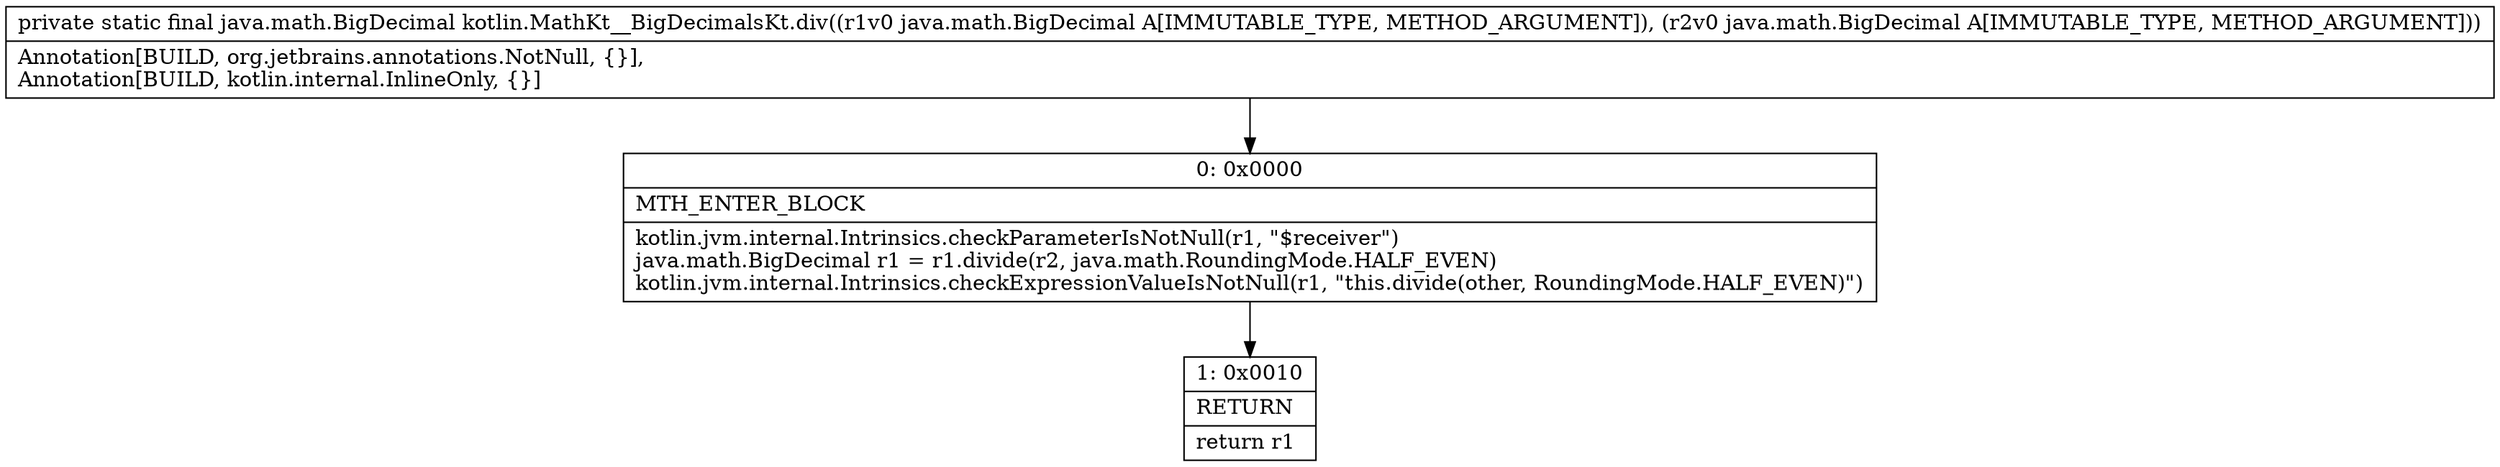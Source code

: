 digraph "CFG forkotlin.MathKt__BigDecimalsKt.div(Ljava\/math\/BigDecimal;Ljava\/math\/BigDecimal;)Ljava\/math\/BigDecimal;" {
Node_0 [shape=record,label="{0\:\ 0x0000|MTH_ENTER_BLOCK\l|kotlin.jvm.internal.Intrinsics.checkParameterIsNotNull(r1, \"$receiver\")\ljava.math.BigDecimal r1 = r1.divide(r2, java.math.RoundingMode.HALF_EVEN)\lkotlin.jvm.internal.Intrinsics.checkExpressionValueIsNotNull(r1, \"this.divide(other, RoundingMode.HALF_EVEN)\")\l}"];
Node_1 [shape=record,label="{1\:\ 0x0010|RETURN\l|return r1\l}"];
MethodNode[shape=record,label="{private static final java.math.BigDecimal kotlin.MathKt__BigDecimalsKt.div((r1v0 java.math.BigDecimal A[IMMUTABLE_TYPE, METHOD_ARGUMENT]), (r2v0 java.math.BigDecimal A[IMMUTABLE_TYPE, METHOD_ARGUMENT]))  | Annotation[BUILD, org.jetbrains.annotations.NotNull, \{\}], \lAnnotation[BUILD, kotlin.internal.InlineOnly, \{\}]\l}"];
MethodNode -> Node_0;
Node_0 -> Node_1;
}

